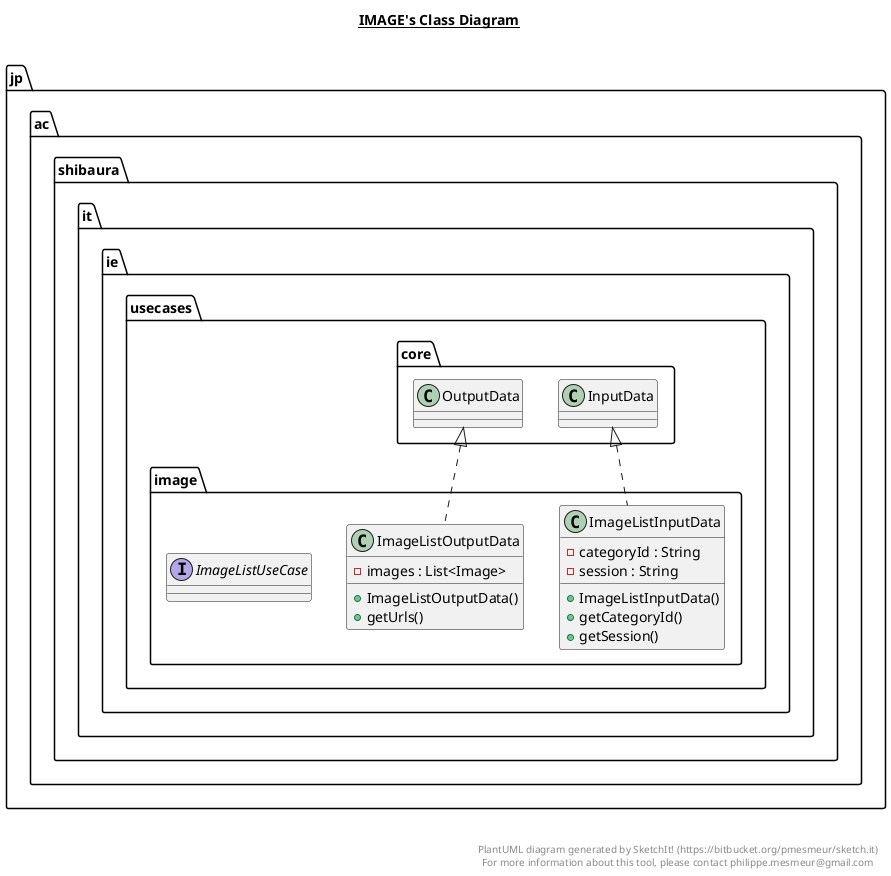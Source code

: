 @startuml

title __IMAGE's Class Diagram__\n

  namespace jp.ac.shibaura.it.ie {
    namespace usecases.image {
      class jp.ac.shibaura.it.ie.usecases.image.ImageListInputData {
          - categoryId : String
          - session : String
          + ImageListInputData()
          + getCategoryId()
          + getSession()
      }
    }
  }
  

  namespace jp.ac.shibaura.it.ie {
    namespace usecases.image {
      class jp.ac.shibaura.it.ie.usecases.image.ImageListOutputData {
          - images : List<Image>
          + ImageListOutputData()
          + getUrls()
      }
    }
  }
  

  namespace jp.ac.shibaura.it.ie {
    namespace usecases.image {
      interface jp.ac.shibaura.it.ie.usecases.image.ImageListUseCase {
      }
    }
  }
  

  jp.ac.shibaura.it.ie.usecases.image.ImageListInputData .up.|> jp.ac.shibaura.it.ie.usecases.core.InputData
  jp.ac.shibaura.it.ie.usecases.image.ImageListOutputData .up.|> jp.ac.shibaura.it.ie.usecases.core.OutputData


right footer


PlantUML diagram generated by SketchIt! (https://bitbucket.org/pmesmeur/sketch.it)
For more information about this tool, please contact philippe.mesmeur@gmail.com
endfooter

@enduml
